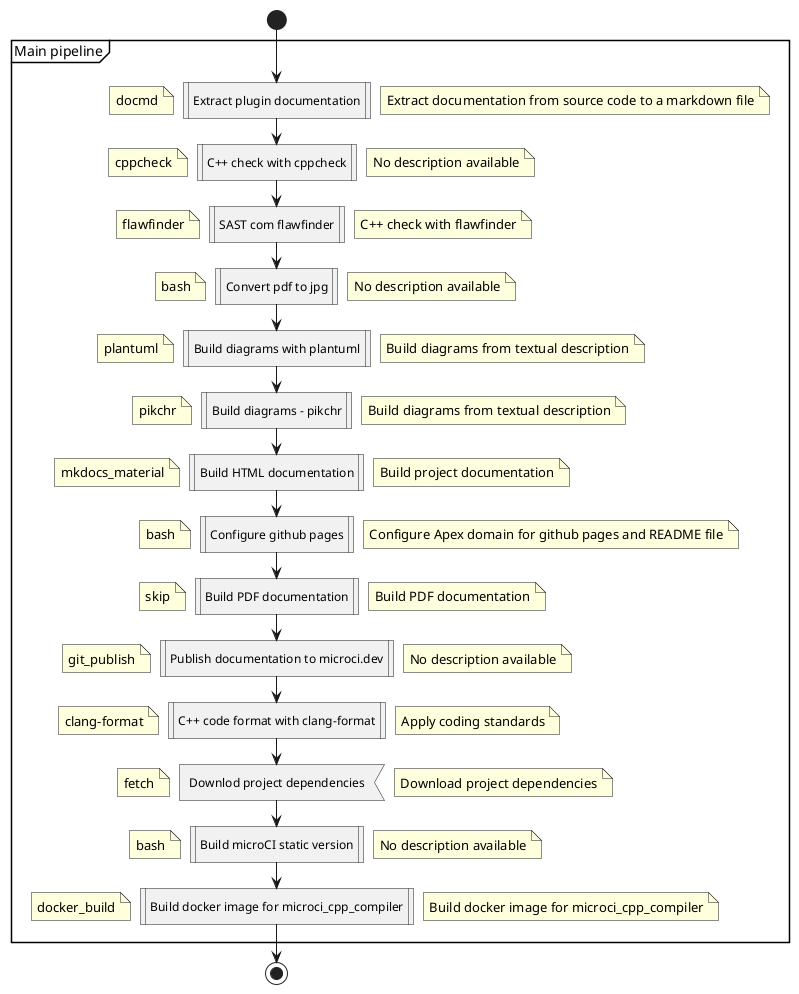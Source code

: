 

' Generated Diagram! Do not edit
@startuml
start
partition "Main pipeline" {
:Extract plugin documentation; <<procedure>>
floating note left: docmd
floating note right: Extract documentation from source code to a markdown file

:C++ check with cppcheck; <<procedure>>
floating note left: cppcheck
floating note right: No description available

:SAST com flawfinder; <<procedure>>
floating note left: flawfinder
floating note right: C++ check with flawfinder

:Convert pdf to jpg; <<procedure>>
floating note left: bash
floating note right: No description available

:Build diagrams with plantuml; <<procedure>>
floating note left: plantuml
floating note right: Build diagrams from textual description

:Build diagrams - pikchr; <<procedure>>
floating note left: pikchr
floating note right: Build diagrams from textual description

:Build HTML documentation; <<procedure>>
floating note left: mkdocs_material
floating note right: Build project documentation

:Configure github pages; <<procedure>>
floating note left: bash
floating note right: Configure Apex domain for github pages and README file

:Build PDF documentation; <<procedure>>
floating note left: skip
floating note right: Build PDF documentation

:Publish documentation to microci.dev; <<procedure>>
floating note left: git_publish
floating note right: No description available

:C++ code format with clang-format; <<procedure>>
floating note left: clang-format
floating note right: Apply coding standards

:Downlod project dependencies; <<input>>
floating note left: fetch
floating note right: Download project dependencies

:Build microCI static version; <<procedure>>
floating note left: bash
floating note right: No description available

:Build docker image for microci_cpp_compiler; <<procedure>>
floating note left: docker_build
floating note right: Build docker image for microci_cpp_compiler

}

stop
@enduml


' Generated Diagram! Do not edit
@startuml
start
partition "Alternative flow" {
:C++ check with clang-tidy; <<procedure>>
floating note left: clang-tidy
floating note right: No description available

}

stop
@enduml


' Generated Diagram! Do not edit
@startuml
start
partition "Alternative flow" {
:Documentation preview; <<procedure>>
floating note left: mkdocs_material
floating note right: Serve documentation preview at port 8000

}

stop
@enduml

